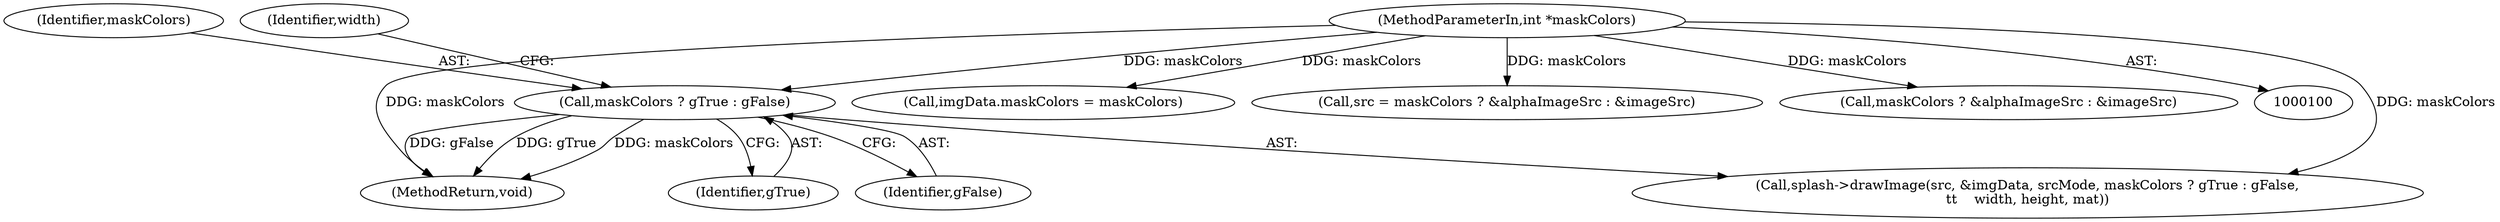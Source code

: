 digraph "0_poppler_7b2d314a61fd0e12f47c62996cb49ec0d1ba747a_10@pointer" {
"1000536" [label="(Call,maskColors ? gTrue : gFalse)"];
"1000107" [label="(MethodParameterIn,int *maskColors)"];
"1000531" [label="(Call,splash->drawImage(src, &imgData, srcMode, maskColors ? gTrue : gFalse,\n\t\t    width, height, mat))"];
"1000537" [label="(Identifier,maskColors)"];
"1000188" [label="(Call,imgData.maskColors = maskColors)"];
"1000523" [label="(Call,src = maskColors ? &alphaImageSrc : &imageSrc)"];
"1000107" [label="(MethodParameterIn,int *maskColors)"];
"1000566" [label="(MethodReturn,void)"];
"1000540" [label="(Identifier,width)"];
"1000536" [label="(Call,maskColors ? gTrue : gFalse)"];
"1000538" [label="(Identifier,gTrue)"];
"1000525" [label="(Call,maskColors ? &alphaImageSrc : &imageSrc)"];
"1000539" [label="(Identifier,gFalse)"];
"1000536" -> "1000531"  [label="AST: "];
"1000536" -> "1000538"  [label="CFG: "];
"1000536" -> "1000539"  [label="CFG: "];
"1000537" -> "1000536"  [label="AST: "];
"1000538" -> "1000536"  [label="AST: "];
"1000539" -> "1000536"  [label="AST: "];
"1000540" -> "1000536"  [label="CFG: "];
"1000536" -> "1000566"  [label="DDG: gFalse"];
"1000536" -> "1000566"  [label="DDG: gTrue"];
"1000536" -> "1000566"  [label="DDG: maskColors"];
"1000107" -> "1000536"  [label="DDG: maskColors"];
"1000107" -> "1000100"  [label="AST: "];
"1000107" -> "1000566"  [label="DDG: maskColors"];
"1000107" -> "1000188"  [label="DDG: maskColors"];
"1000107" -> "1000523"  [label="DDG: maskColors"];
"1000107" -> "1000525"  [label="DDG: maskColors"];
"1000107" -> "1000531"  [label="DDG: maskColors"];
}
